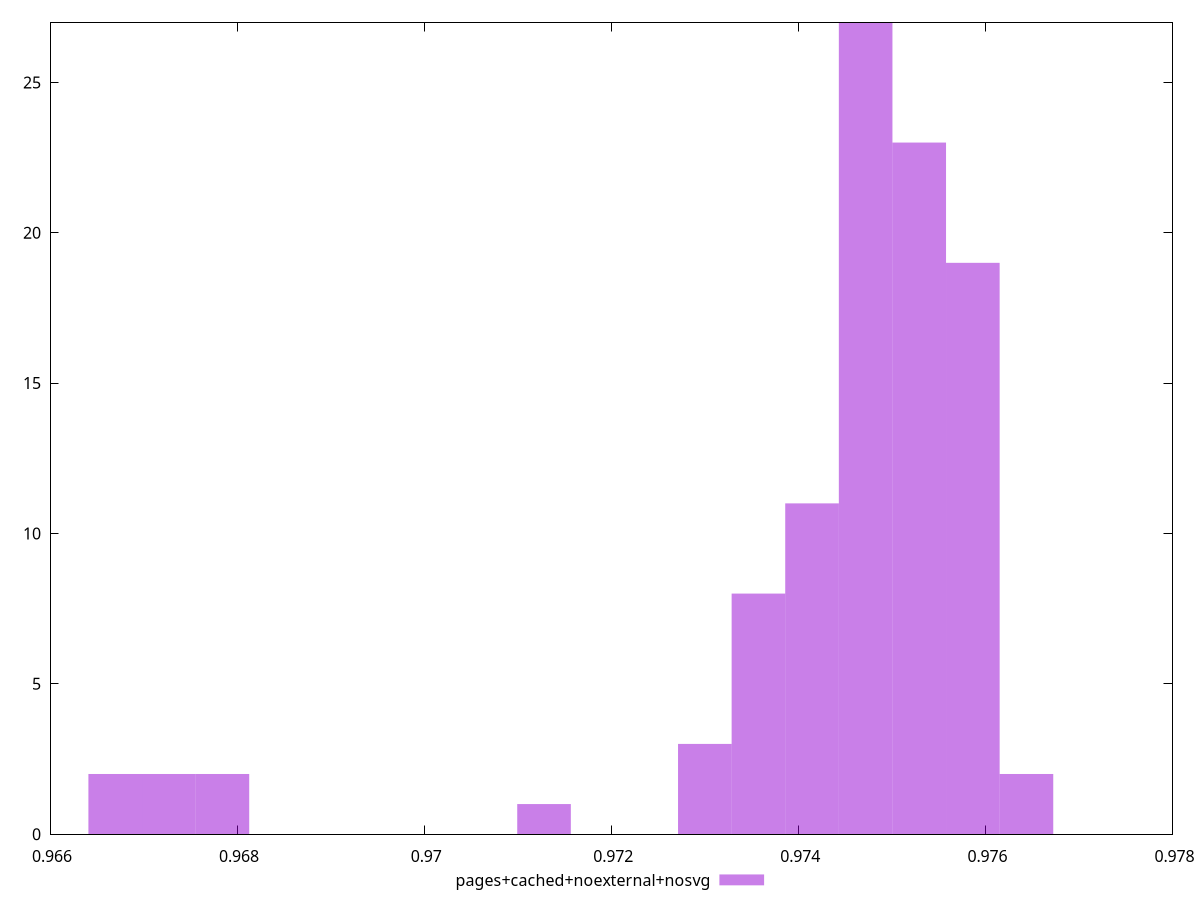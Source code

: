 $_pagesCachedNoexternalNosvg <<EOF
0.9752925395357802 23
0.9758655668798083 19
0.9741464848477241 11
0.9747195121917521 27
0.9735734575036961 8
0.9712813481275837 1
0.9666971293753591 2
0.9678431840634153 2
0.9764385942238364 2
0.9672701567193872 2
0.973000430159668 3
EOF
set key outside below
set terminal pngcairo
set output "report_00006_2020-11-02T20-21-41.718Z/speed-index/pages+cached+noexternal+nosvg//hist.png"
set yrange [0:27]
set boxwidth 0.000573027344028073
set style fill transparent solid 0.5 noborder
plot $_pagesCachedNoexternalNosvg title "pages+cached+noexternal+nosvg" with boxes ,